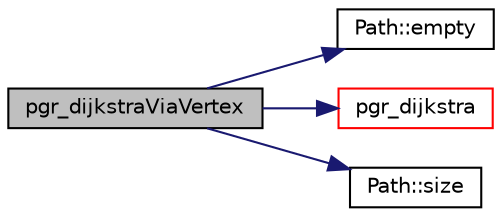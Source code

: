 digraph "pgr_dijkstraViaVertex"
{
  edge [fontname="Helvetica",fontsize="10",labelfontname="Helvetica",labelfontsize="10"];
  node [fontname="Helvetica",fontsize="10",shape=record];
  rankdir="LR";
  Node1 [label="pgr_dijkstraViaVertex",height=0.2,width=0.4,color="black", fillcolor="grey75", style="filled" fontcolor="black"];
  Node1 -> Node2 [color="midnightblue",fontsize="10",style="solid",fontname="Helvetica"];
  Node2 [label="Path::empty",height=0.2,width=0.4,color="black", fillcolor="white", style="filled",URL="$classPath.html#ad413fcb7c6c703e711d4be9b8cf91bf4"];
  Node1 -> Node3 [color="midnightblue",fontsize="10",style="solid",fontname="Helvetica"];
  Node3 [label="pgr_dijkstra",height=0.2,width=0.4,color="red", fillcolor="white", style="filled",URL="$dijkstra__driver_8cpp.html#afeb05fe552d2db0ce4bcfd0501a38efa"];
  Node1 -> Node4 [color="midnightblue",fontsize="10",style="solid",fontname="Helvetica"];
  Node4 [label="Path::size",height=0.2,width=0.4,color="black", fillcolor="white", style="filled",URL="$classPath.html#a173f5f76fcc498b81b97261251d6a9a3"];
}
